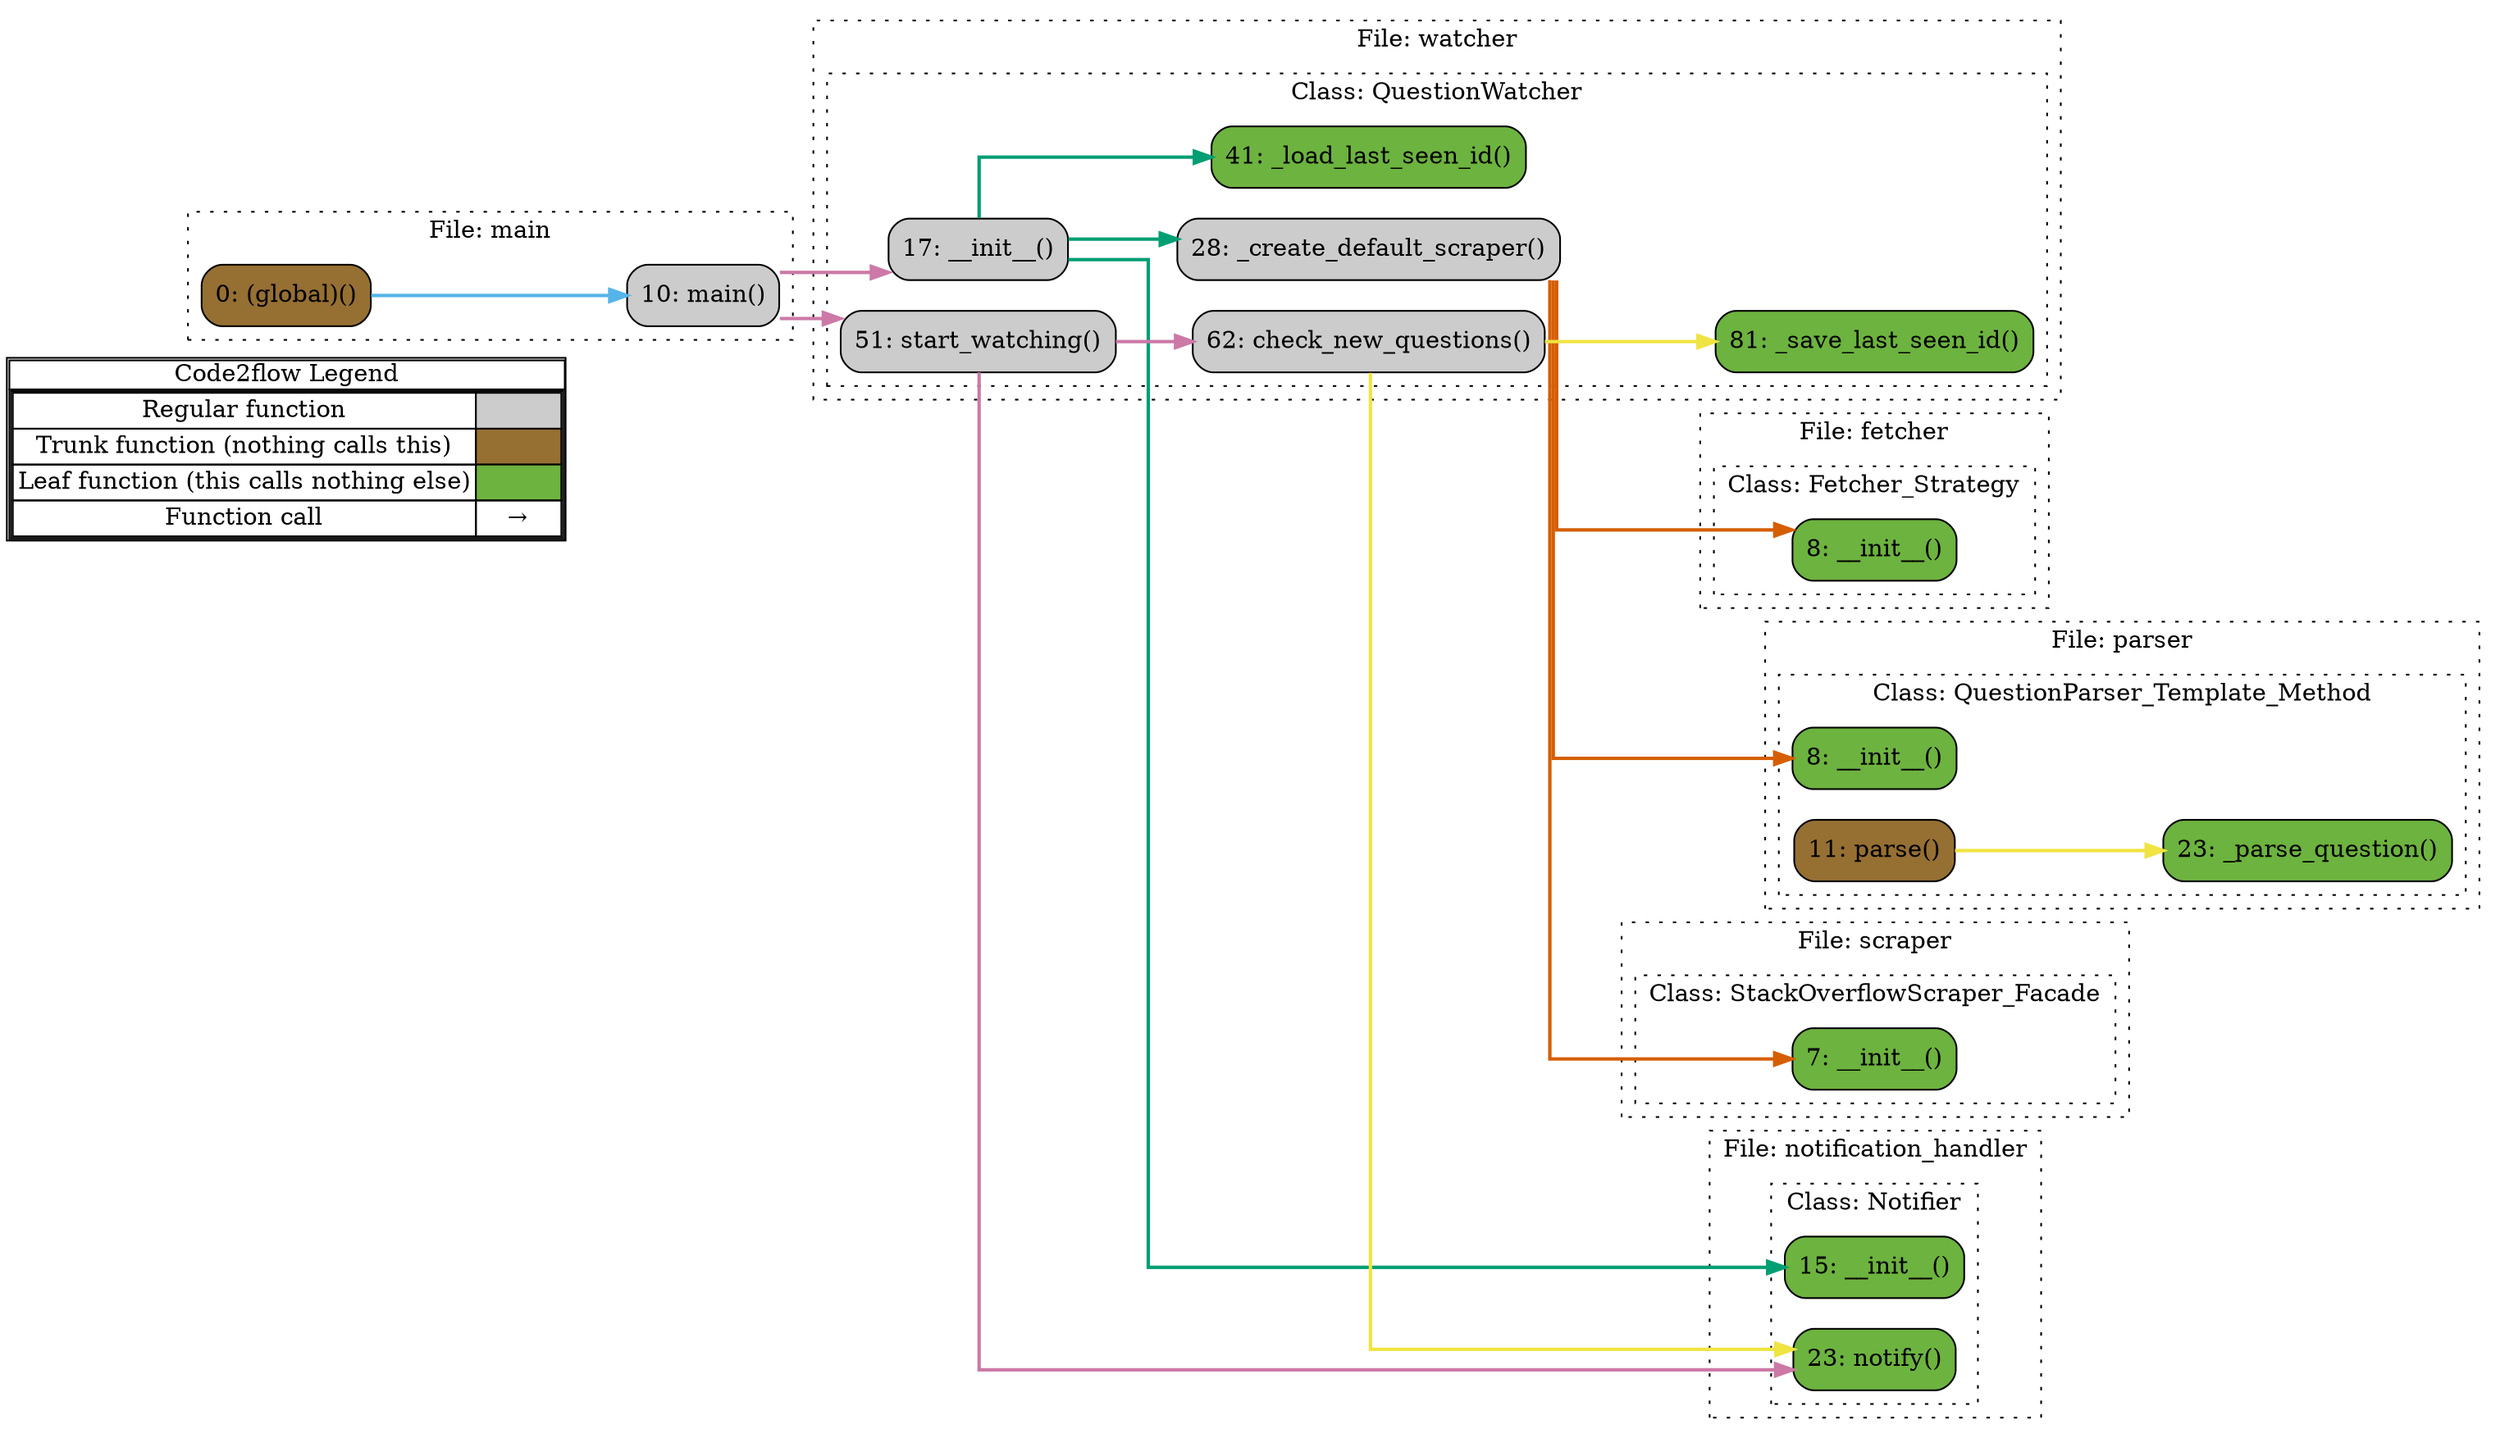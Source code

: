 digraph G {
concentrate=true;
splines="ortho";
rankdir="LR";
subgraph legend{
    rank = min;
    label = "legend";
    Legend [shape=none, margin=0, label = <
        <table cellspacing="0" cellpadding="0" border="1"><tr><td>Code2flow Legend</td></tr><tr><td>
        <table cellspacing="0">
        <tr><td>Regular function</td><td width="50px" bgcolor='#cccccc'></td></tr>
        <tr><td>Trunk function (nothing calls this)</td><td bgcolor='#966F33'></td></tr>
        <tr><td>Leaf function (this calls nothing else)</td><td bgcolor='#6db33f'></td></tr>
        <tr><td>Function call</td><td><font color='black'>&#8594;</font></td></tr>
        </table></td></tr></table>
        >];
}node_9fe8d2bd [label="8: __init__()" name="fetcher::Fetcher_Strategy.__init__" shape="rect" style="rounded,filled" fillcolor="#6db33f" ];
node_0ec34f3a [label="0: (global)()" name="main::(global)" shape="rect" style="rounded,filled" fillcolor="#966F33" ];
node_ce4dfdb7 [label="10: main()" name="main::main" shape="rect" style="rounded,filled" fillcolor="#cccccc" ];
node_930f4386 [label="15: __init__()" name="notification_handler::Notifier.__init__" shape="rect" style="rounded,filled" fillcolor="#6db33f" ];
node_b0a0d86a [label="23: notify()" name="notification_handler::Notifier.notify" shape="rect" style="rounded,filled" fillcolor="#6db33f" ];
node_2d5271c2 [label="8: __init__()" name="parser::QuestionParser_Template_Method.__init__" shape="rect" style="rounded,filled" fillcolor="#6db33f" ];
node_baa171b1 [label="23: _parse_question()" name="parser::QuestionParser_Template_Method._parse_question" shape="rect" style="rounded,filled" fillcolor="#6db33f" ];
node_7ce7af24 [label="11: parse()" name="parser::QuestionParser_Template_Method.parse" shape="rect" style="rounded,filled" fillcolor="#966F33" ];
node_62c43f10 [label="7: __init__()" name="scraper::StackOverflowScraper_Facade.__init__" shape="rect" style="rounded,filled" fillcolor="#6db33f" ];
node_18bf9da3 [label="17: __init__()" name="watcher::QuestionWatcher.__init__" shape="rect" style="rounded,filled" fillcolor="#cccccc" ];
node_d7b07f8e [label="28: _create_default_scraper()" name="watcher::QuestionWatcher._create_default_scraper" shape="rect" style="rounded,filled" fillcolor="#cccccc" ];
node_c39729ef [label="41: _load_last_seen_id()" name="watcher::QuestionWatcher._load_last_seen_id" shape="rect" style="rounded,filled" fillcolor="#6db33f" ];
node_e6ff9b7a [label="81: _save_last_seen_id()" name="watcher::QuestionWatcher._save_last_seen_id" shape="rect" style="rounded,filled" fillcolor="#6db33f" ];
node_6312d12c [label="62: check_new_questions()" name="watcher::QuestionWatcher.check_new_questions" shape="rect" style="rounded,filled" fillcolor="#cccccc" ];
node_c16f4287 [label="51: start_watching()" name="watcher::QuestionWatcher.start_watching" shape="rect" style="rounded,filled" fillcolor="#cccccc" ];
node_0ec34f3a -> node_ce4dfdb7 [color="#56B4E9" penwidth="2"];
node_ce4dfdb7 -> node_18bf9da3 [color="#CC79A7" penwidth="2"];
node_ce4dfdb7 -> node_c16f4287 [color="#CC79A7" penwidth="2"];
node_7ce7af24 -> node_baa171b1 [color="#F0E442" penwidth="2"];
node_18bf9da3 -> node_930f4386 [color="#009E73" penwidth="2"];
node_18bf9da3 -> node_d7b07f8e [color="#009E73" penwidth="2"];
node_18bf9da3 -> node_c39729ef [color="#009E73" penwidth="2"];
node_d7b07f8e -> node_9fe8d2bd [color="#D55E00" penwidth="2"];
node_d7b07f8e -> node_2d5271c2 [color="#D55E00" penwidth="2"];
node_d7b07f8e -> node_62c43f10 [color="#D55E00" penwidth="2"];
node_6312d12c -> node_b0a0d86a [color="#F0E442" penwidth="2"];
node_6312d12c -> node_b0a0d86a [color="#F0E442" penwidth="2"];
node_6312d12c -> node_e6ff9b7a [color="#F0E442" penwidth="2"];
node_c16f4287 -> node_b0a0d86a [color="#CC79A7" penwidth="2"];
node_c16f4287 -> node_b0a0d86a [color="#CC79A7" penwidth="2"];
node_c16f4287 -> node_6312d12c [color="#CC79A7" penwidth="2"];
subgraph cluster_a2e741fd {
    label="File: fetcher";
    name="fetcher";
    style="filled";
    graph[style=dotted];
    subgraph cluster_2f762bca {
        node_9fe8d2bd;
        label="Class: Fetcher_Strategy";
        name="Fetcher_Strategy";
        style="filled";
        graph[style=dotted];
    };
};
subgraph cluster_5b9522d8 {
    node_ce4dfdb7 node_0ec34f3a;
    label="File: main";
    name="main";
    style="filled";
    graph[style=dotted];
};
subgraph cluster_dada5b83 {
    label="File: notification_handler";
    name="notification_handler";
    style="filled";
    graph[style=dotted];
    subgraph cluster_7407c714 {
        node_930f4386 node_b0a0d86a;
        label="Class: Notifier";
        name="Notifier";
        style="filled";
        graph[style=dotted];
    };
};
subgraph cluster_418a2567 {
    label="File: parser";
    name="parser";
    style="filled";
    graph[style=dotted];
    subgraph cluster_e8fd4687 {
        node_2d5271c2 node_7ce7af24 node_baa171b1;
        label="Class: QuestionParser_Template_Method";
        name="QuestionParser_Template_Method";
        style="filled";
        graph[style=dotted];
    };
};
subgraph cluster_7daa667a {
    label="File: scraper";
    name="scraper";
    style="filled";
    graph[style=dotted];
    subgraph cluster_5341d67e {
        node_62c43f10;
        label="Class: StackOverflowScraper_Facade";
        name="StackOverflowScraper_Facade";
        style="filled";
        graph[style=dotted];
    };
};
subgraph cluster_494a46e0 {
    label="File: watcher";
    name="watcher";
    style="filled";
    graph[style=dotted];
    subgraph cluster_e68e2485 {
        node_18bf9da3 node_d7b07f8e node_c39729ef node_c16f4287 node_6312d12c node_e6ff9b7a;
        label="Class: QuestionWatcher";
        name="QuestionWatcher";
        style="filled";
        graph[style=dotted];
    };
};
}
